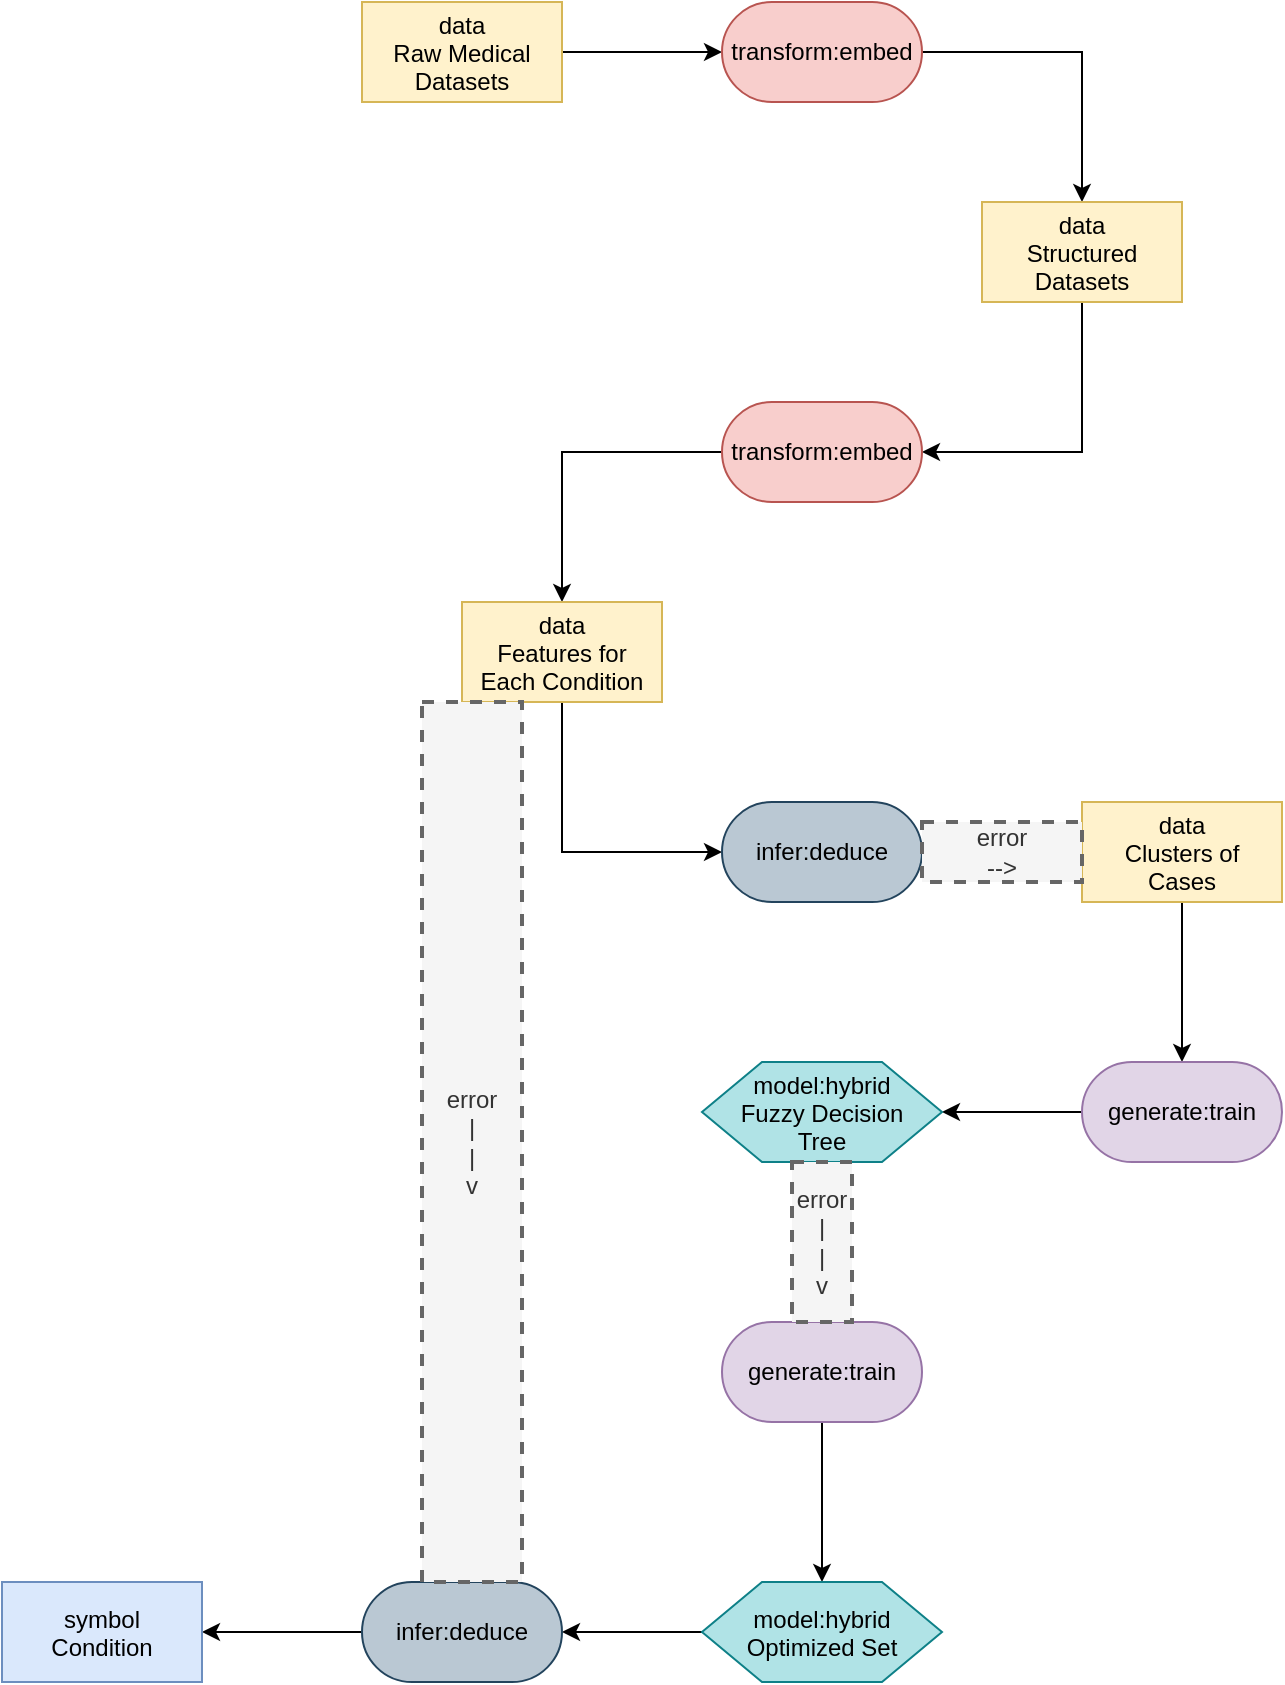 <mxfile version="27.1.6" pages="2">
  <diagram name="Page-1" id="aPj3fm0xVrzEmFb7kWuA">
    <mxGraphModel dx="925" dy="554" grid="1" gridSize="10" guides="1" tooltips="1" connect="1" arrows="1" fold="1" page="1" pageScale="1" pageWidth="3300" pageHeight="4681" math="0" shadow="0">
      <root>
        <mxCell id="0" />
        <mxCell id="1" parent="0" />
        <mxCell id="8IgsMNsf870aP1cnla1Y-3" style="edgeStyle=orthogonalEdgeStyle;rounded=0;orthogonalLoop=1;jettySize=auto;html=1;exitX=1;exitY=0.5;exitDx=0;exitDy=0;entryX=0;entryY=0.5;entryDx=0;entryDy=0;" edge="1" parent="1" source="8IgsMNsf870aP1cnla1Y-1" target="8IgsMNsf870aP1cnla1Y-2">
          <mxGeometry relative="1" as="geometry" />
        </mxCell>
        <mxCell id="8IgsMNsf870aP1cnla1Y-1" value="data&#xa;Raw Medical&#xa;Datasets" style="rectangle;fillColor=#fff2cc;strokeColor=#d6b656;" name="data" vertex="1" parent="1">
          <mxGeometry x="340" y="230" width="100" height="50" as="geometry" />
        </mxCell>
        <mxCell id="8IgsMNsf870aP1cnla1Y-5" style="edgeStyle=orthogonalEdgeStyle;rounded=0;orthogonalLoop=1;jettySize=auto;html=1;exitX=1;exitY=0.5;exitDx=0;exitDy=0;entryX=0.5;entryY=0;entryDx=0;entryDy=0;" edge="1" parent="1" source="8IgsMNsf870aP1cnla1Y-2" target="8IgsMNsf870aP1cnla1Y-4">
          <mxGeometry relative="1" as="geometry" />
        </mxCell>
        <mxCell id="8IgsMNsf870aP1cnla1Y-2" value="transform:embed" style="rounded=1;whiteSpace=wrap;html=1;arcSize=50;fillColor=#f8cecc;strokeColor=#b85450;" name="transform" vertex="1" parent="1">
          <mxGeometry x="520" y="230" width="100" height="50" as="geometry" />
        </mxCell>
        <mxCell id="8IgsMNsf870aP1cnla1Y-7" style="edgeStyle=orthogonalEdgeStyle;rounded=0;orthogonalLoop=1;jettySize=auto;html=1;exitX=0.5;exitY=1;exitDx=0;exitDy=0;entryX=1;entryY=0.5;entryDx=0;entryDy=0;" edge="1" parent="1" source="8IgsMNsf870aP1cnla1Y-4" target="8IgsMNsf870aP1cnla1Y-6">
          <mxGeometry relative="1" as="geometry" />
        </mxCell>
        <mxCell id="8IgsMNsf870aP1cnla1Y-4" value="data&#xa;Structured&#xa;Datasets" style="rectangle;fillColor=#fff2cc;strokeColor=#d6b656;" name="data" vertex="1" parent="1">
          <mxGeometry x="650" y="330" width="100" height="50" as="geometry" />
        </mxCell>
        <mxCell id="8IgsMNsf870aP1cnla1Y-11" style="edgeStyle=orthogonalEdgeStyle;rounded=0;orthogonalLoop=1;jettySize=auto;html=1;exitX=0;exitY=0.5;exitDx=0;exitDy=0;entryX=0.5;entryY=0;entryDx=0;entryDy=0;" edge="1" parent="1" source="8IgsMNsf870aP1cnla1Y-6" target="8IgsMNsf870aP1cnla1Y-8">
          <mxGeometry relative="1" as="geometry" />
        </mxCell>
        <mxCell id="8IgsMNsf870aP1cnla1Y-6" value="transform:embed" style="rounded=1;whiteSpace=wrap;html=1;arcSize=50;fillColor=#f8cecc;strokeColor=#b85450;" name="transform" vertex="1" parent="1">
          <mxGeometry x="520" y="430" width="100" height="50" as="geometry" />
        </mxCell>
        <mxCell id="8IgsMNsf870aP1cnla1Y-12" style="edgeStyle=orthogonalEdgeStyle;rounded=0;orthogonalLoop=1;jettySize=auto;html=1;exitX=0.5;exitY=1;exitDx=0;exitDy=0;entryX=0;entryY=0.5;entryDx=0;entryDy=0;" edge="1" parent="1" source="8IgsMNsf870aP1cnla1Y-8" target="8IgsMNsf870aP1cnla1Y-10">
          <mxGeometry relative="1" as="geometry" />
        </mxCell>
        <mxCell id="8IgsMNsf870aP1cnla1Y-8" value="data&#xa;Features for&#xa;Each Condition" style="rectangle;fillColor=#fff2cc;strokeColor=#d6b656;" name="data" vertex="1" parent="1">
          <mxGeometry x="390" y="530" width="100" height="50" as="geometry" />
        </mxCell>
        <mxCell id="8IgsMNsf870aP1cnla1Y-10" value="infer:deduce" style="rounded=1;whiteSpace=wrap;html=1;arcSize=50;fillColor=#bac8d3;strokeColor=#23445d;" name="infer:deduce" vertex="1" parent="1">
          <mxGeometry x="520" y="630" width="100" height="50" as="geometry" />
        </mxCell>
        <mxCell id="8IgsMNsf870aP1cnla1Y-17" style="edgeStyle=orthogonalEdgeStyle;rounded=0;orthogonalLoop=1;jettySize=auto;html=1;exitX=0.5;exitY=1;exitDx=0;exitDy=0;entryX=0.5;entryY=0;entryDx=0;entryDy=0;" edge="1" parent="1" source="8IgsMNsf870aP1cnla1Y-13" target="8IgsMNsf870aP1cnla1Y-16">
          <mxGeometry relative="1" as="geometry" />
        </mxCell>
        <mxCell id="8IgsMNsf870aP1cnla1Y-13" value="data&#xa;Clusters of&#xa;Cases" style="rectangle;fillColor=#fff2cc;strokeColor=#d6b656;" name="data" vertex="1" parent="1">
          <mxGeometry x="700" y="630" width="100" height="50" as="geometry" />
        </mxCell>
        <mxCell id="8IgsMNsf870aP1cnla1Y-15" value="&lt;div&gt;error&lt;/div&gt;&lt;div&gt;--&amp;gt;&lt;/div&gt;" style="text;html=1;align=center;verticalAlign=middle;whiteSpace=wrap;rounded=0;dashed=1;fillColor=#f5f5f5;fontColor=#333333;strokeColor=#666666;strokeWidth=2;" name="text" vertex="1" parent="1">
          <mxGeometry x="620" y="640" width="80" height="30" as="geometry" />
        </mxCell>
        <mxCell id="8IgsMNsf870aP1cnla1Y-19" style="edgeStyle=orthogonalEdgeStyle;rounded=0;orthogonalLoop=1;jettySize=auto;html=1;exitX=0;exitY=0.5;exitDx=0;exitDy=0;entryX=1;entryY=0.5;entryDx=0;entryDy=0;" edge="1" parent="1" source="8IgsMNsf870aP1cnla1Y-16" target="8IgsMNsf870aP1cnla1Y-18">
          <mxGeometry relative="1" as="geometry" />
        </mxCell>
        <mxCell id="8IgsMNsf870aP1cnla1Y-16" value="generate:train" style="rounded=1;whiteSpace=wrap;html=1;arcSize=50;fillColor=#e1d5e7;strokeColor=#9673a6;" name="generate:train" vertex="1" parent="1">
          <mxGeometry x="700" y="760" width="100" height="50" as="geometry" />
        </mxCell>
        <mxCell id="8IgsMNsf870aP1cnla1Y-18" value="model:hybrid&#xa;Fuzzy Decision&#xa;Tree" style="shape=hexagon;perimeter=hexagonPerimeter2;fillColor=#b0e3e6;strokeColor=#0e8088;" name="model" vertex="1" parent="1">
          <mxGeometry x="510" y="760" width="120" height="50" as="geometry" />
        </mxCell>
        <mxCell id="8IgsMNsf870aP1cnla1Y-24" style="edgeStyle=orthogonalEdgeStyle;rounded=0;orthogonalLoop=1;jettySize=auto;html=1;exitX=0.5;exitY=1;exitDx=0;exitDy=0;entryX=0.5;entryY=0;entryDx=0;entryDy=0;" edge="1" parent="1" source="8IgsMNsf870aP1cnla1Y-20" target="8IgsMNsf870aP1cnla1Y-23">
          <mxGeometry relative="1" as="geometry" />
        </mxCell>
        <mxCell id="8IgsMNsf870aP1cnla1Y-20" value="generate:train" style="rounded=1;whiteSpace=wrap;html=1;arcSize=50;fillColor=#e1d5e7;strokeColor=#9673a6;" name="generate:train" vertex="1" parent="1">
          <mxGeometry x="520" y="890" width="100" height="50" as="geometry" />
        </mxCell>
        <mxCell id="8IgsMNsf870aP1cnla1Y-22" value="&lt;div&gt;error&lt;/div&gt;&lt;div&gt;|&lt;/div&gt;&lt;div&gt;|&lt;/div&gt;&lt;div&gt;v&lt;/div&gt;" style="text;html=1;align=center;verticalAlign=middle;whiteSpace=wrap;rounded=0;dashed=1;fillColor=#f5f5f5;fontColor=#333333;strokeColor=#666666;strokeWidth=2;" name="text" vertex="1" parent="1">
          <mxGeometry x="555" y="810" width="30" height="80" as="geometry" />
        </mxCell>
        <mxCell id="8IgsMNsf870aP1cnla1Y-26" style="edgeStyle=orthogonalEdgeStyle;rounded=0;orthogonalLoop=1;jettySize=auto;html=1;exitX=0;exitY=0.5;exitDx=0;exitDy=0;entryX=1;entryY=0.5;entryDx=0;entryDy=0;" edge="1" parent="1" source="8IgsMNsf870aP1cnla1Y-23" target="8IgsMNsf870aP1cnla1Y-25">
          <mxGeometry relative="1" as="geometry" />
        </mxCell>
        <mxCell id="8IgsMNsf870aP1cnla1Y-23" value="model:hybrid&#xa;Optimized Set" style="shape=hexagon;perimeter=hexagonPerimeter2;fillColor=#b0e3e6;strokeColor=#0e8088;" name="model" vertex="1" parent="1">
          <mxGeometry x="510" y="1020" width="120" height="50" as="geometry" />
        </mxCell>
        <mxCell id="8IgsMNsf870aP1cnla1Y-28" style="edgeStyle=orthogonalEdgeStyle;rounded=0;orthogonalLoop=1;jettySize=auto;html=1;exitX=0;exitY=0.5;exitDx=0;exitDy=0;entryX=1;entryY=0.5;entryDx=0;entryDy=0;" edge="1" parent="1" source="8IgsMNsf870aP1cnla1Y-25" target="8IgsMNsf870aP1cnla1Y-27">
          <mxGeometry relative="1" as="geometry" />
        </mxCell>
        <mxCell id="8IgsMNsf870aP1cnla1Y-25" value="infer:deduce" style="rounded=1;whiteSpace=wrap;html=1;arcSize=50;fillColor=#bac8d3;strokeColor=#23445d;" name="infer:deduce" vertex="1" parent="1">
          <mxGeometry x="340" y="1020" width="100" height="50" as="geometry" />
        </mxCell>
        <mxCell id="8IgsMNsf870aP1cnla1Y-27" value="symbol&#xa;Condition" style="rectangle;fillColor=#dae8fc;strokeColor=#6c8ebf;" name="symbol" vertex="1" parent="1">
          <mxGeometry x="160" y="1020" width="100" height="50" as="geometry" />
        </mxCell>
        <mxCell id="8IgsMNsf870aP1cnla1Y-30" value="&lt;div&gt;error&lt;/div&gt;&lt;div&gt;|&lt;/div&gt;&lt;div&gt;|&lt;/div&gt;&lt;div&gt;v&lt;/div&gt;" style="text;html=1;align=center;verticalAlign=middle;whiteSpace=wrap;rounded=0;dashed=1;fillColor=#f5f5f5;fontColor=#333333;strokeColor=#666666;strokeWidth=2;" name="text" vertex="1" parent="1">
          <mxGeometry x="370" y="580" width="50" height="440" as="geometry" />
        </mxCell>
      </root>
    </mxGraphModel>
  </diagram>
  <diagram name="Copy of Page-1" id="g2Z0z7V2BRoVFxR4XDHZ">
    <mxGraphModel dx="1123" dy="673" grid="1" gridSize="10" guides="1" tooltips="1" connect="1" arrows="1" fold="1" page="1" pageScale="1" pageWidth="3300" pageHeight="4681" math="0" shadow="0">
      <root>
        <mxCell id="AiWnmHdCBLfn4B1Hl9_A-0" />
        <mxCell id="AiWnmHdCBLfn4B1Hl9_A-1" parent="AiWnmHdCBLfn4B1Hl9_A-0" />
        <mxCell id="AiWnmHdCBLfn4B1Hl9_A-2" style="edgeStyle=orthogonalEdgeStyle;rounded=0;orthogonalLoop=1;jettySize=auto;html=1;exitX=1;exitY=0.5;exitDx=0;exitDy=0;entryX=0;entryY=0.5;entryDx=0;entryDy=0;" edge="1" parent="AiWnmHdCBLfn4B1Hl9_A-1" source="AiWnmHdCBLfn4B1Hl9_A-3" target="AiWnmHdCBLfn4B1Hl9_A-5">
          <mxGeometry relative="1" as="geometry" />
        </mxCell>
        <mxCell id="AiWnmHdCBLfn4B1Hl9_A-3" value="data&#xa;Raw Medical&#xa;Datasets" style="rectangle;fillColor=#fff2cc;strokeColor=#d6b656;" name="data" vertex="1" parent="AiWnmHdCBLfn4B1Hl9_A-1">
          <mxGeometry x="340" y="230" width="100" height="50" as="geometry" />
        </mxCell>
        <mxCell id="AiWnmHdCBLfn4B1Hl9_A-4" style="edgeStyle=orthogonalEdgeStyle;rounded=0;orthogonalLoop=1;jettySize=auto;html=1;exitX=1;exitY=0.5;exitDx=0;exitDy=0;entryX=0.5;entryY=0;entryDx=0;entryDy=0;" edge="1" parent="AiWnmHdCBLfn4B1Hl9_A-1" source="AiWnmHdCBLfn4B1Hl9_A-5" target="AiWnmHdCBLfn4B1Hl9_A-7">
          <mxGeometry relative="1" as="geometry" />
        </mxCell>
        <mxCell id="AiWnmHdCBLfn4B1Hl9_A-5" value="transform:embed" style="rounded=1;whiteSpace=wrap;html=1;arcSize=50;fillColor=#f8cecc;strokeColor=#b85450;" name="transform" vertex="1" parent="AiWnmHdCBLfn4B1Hl9_A-1">
          <mxGeometry x="520" y="230" width="100" height="50" as="geometry" />
        </mxCell>
        <mxCell id="AiWnmHdCBLfn4B1Hl9_A-6" style="edgeStyle=orthogonalEdgeStyle;rounded=0;orthogonalLoop=1;jettySize=auto;html=1;exitX=0.5;exitY=1;exitDx=0;exitDy=0;entryX=1;entryY=0.5;entryDx=0;entryDy=0;" edge="1" parent="AiWnmHdCBLfn4B1Hl9_A-1" source="AiWnmHdCBLfn4B1Hl9_A-7" target="AiWnmHdCBLfn4B1Hl9_A-9">
          <mxGeometry relative="1" as="geometry" />
        </mxCell>
        <mxCell id="AiWnmHdCBLfn4B1Hl9_A-7" value="data&#xa;Structured&#xa;Datasets" style="rectangle;fillColor=#fff2cc;strokeColor=#d6b656;" name="data" vertex="1" parent="AiWnmHdCBLfn4B1Hl9_A-1">
          <mxGeometry x="650" y="330" width="100" height="50" as="geometry" />
        </mxCell>
        <mxCell id="AiWnmHdCBLfn4B1Hl9_A-8" style="edgeStyle=orthogonalEdgeStyle;rounded=0;orthogonalLoop=1;jettySize=auto;html=1;exitX=0;exitY=0.5;exitDx=0;exitDy=0;entryX=0.5;entryY=0;entryDx=0;entryDy=0;" edge="1" parent="AiWnmHdCBLfn4B1Hl9_A-1" source="AiWnmHdCBLfn4B1Hl9_A-9" target="AiWnmHdCBLfn4B1Hl9_A-11">
          <mxGeometry relative="1" as="geometry" />
        </mxCell>
        <mxCell id="AiWnmHdCBLfn4B1Hl9_A-9" value="transform:embed" style="rounded=1;whiteSpace=wrap;html=1;arcSize=50;fillColor=#f8cecc;strokeColor=#b85450;" name="transform" vertex="1" parent="AiWnmHdCBLfn4B1Hl9_A-1">
          <mxGeometry x="520" y="430" width="100" height="50" as="geometry" />
        </mxCell>
        <mxCell id="AiWnmHdCBLfn4B1Hl9_A-10" style="edgeStyle=orthogonalEdgeStyle;rounded=0;orthogonalLoop=1;jettySize=auto;html=1;exitX=0.5;exitY=1;exitDx=0;exitDy=0;entryX=0;entryY=0.5;entryDx=0;entryDy=0;" edge="1" parent="AiWnmHdCBLfn4B1Hl9_A-1" source="AiWnmHdCBLfn4B1Hl9_A-11" target="AiWnmHdCBLfn4B1Hl9_A-12">
          <mxGeometry relative="1" as="geometry" />
        </mxCell>
        <mxCell id="2Ows1gr00pCch8iKGs1y-2" style="edgeStyle=orthogonalEdgeStyle;rounded=0;orthogonalLoop=1;jettySize=auto;html=1;exitX=0;exitY=1;exitDx=0;exitDy=0;entryX=0.5;entryY=0;entryDx=0;entryDy=0;" edge="1" parent="AiWnmHdCBLfn4B1Hl9_A-1" source="AiWnmHdCBLfn4B1Hl9_A-11" target="AiWnmHdCBLfn4B1Hl9_A-25">
          <mxGeometry relative="1" as="geometry" />
        </mxCell>
        <mxCell id="AiWnmHdCBLfn4B1Hl9_A-11" value="data&#xa;Features for&#xa;Each Condition" style="rectangle;fillColor=#fff2cc;strokeColor=#d6b656;" name="data" vertex="1" parent="AiWnmHdCBLfn4B1Hl9_A-1">
          <mxGeometry x="390" y="530" width="100" height="50" as="geometry" />
        </mxCell>
        <mxCell id="2Ows1gr00pCch8iKGs1y-0" style="edgeStyle=orthogonalEdgeStyle;rounded=0;orthogonalLoop=1;jettySize=auto;html=1;exitX=1;exitY=0.5;exitDx=0;exitDy=0;entryX=0;entryY=0.5;entryDx=0;entryDy=0;" edge="1" parent="AiWnmHdCBLfn4B1Hl9_A-1" source="AiWnmHdCBLfn4B1Hl9_A-12" target="AiWnmHdCBLfn4B1Hl9_A-14">
          <mxGeometry relative="1" as="geometry" />
        </mxCell>
        <mxCell id="AiWnmHdCBLfn4B1Hl9_A-12" value="infer:deduce" style="rounded=1;whiteSpace=wrap;html=1;arcSize=50;fillColor=#bac8d3;strokeColor=#23445d;" name="infer:deduce" vertex="1" parent="AiWnmHdCBLfn4B1Hl9_A-1">
          <mxGeometry x="520" y="630" width="100" height="50" as="geometry" />
        </mxCell>
        <mxCell id="AiWnmHdCBLfn4B1Hl9_A-13" style="edgeStyle=orthogonalEdgeStyle;rounded=0;orthogonalLoop=1;jettySize=auto;html=1;exitX=0.5;exitY=1;exitDx=0;exitDy=0;entryX=0.5;entryY=0;entryDx=0;entryDy=0;" edge="1" parent="AiWnmHdCBLfn4B1Hl9_A-1" source="AiWnmHdCBLfn4B1Hl9_A-14" target="AiWnmHdCBLfn4B1Hl9_A-17">
          <mxGeometry relative="1" as="geometry" />
        </mxCell>
        <mxCell id="AiWnmHdCBLfn4B1Hl9_A-14" value="data&#xa;Clusters of&#xa;Cases" style="rectangle;fillColor=#fff2cc;strokeColor=#d6b656;" name="data" vertex="1" parent="AiWnmHdCBLfn4B1Hl9_A-1">
          <mxGeometry x="700" y="630" width="100" height="50" as="geometry" />
        </mxCell>
        <mxCell id="AiWnmHdCBLfn4B1Hl9_A-16" style="edgeStyle=orthogonalEdgeStyle;rounded=0;orthogonalLoop=1;jettySize=auto;html=1;exitX=0;exitY=0.5;exitDx=0;exitDy=0;entryX=1;entryY=0.5;entryDx=0;entryDy=0;" edge="1" parent="AiWnmHdCBLfn4B1Hl9_A-1" source="AiWnmHdCBLfn4B1Hl9_A-17" target="AiWnmHdCBLfn4B1Hl9_A-18">
          <mxGeometry relative="1" as="geometry" />
        </mxCell>
        <mxCell id="AiWnmHdCBLfn4B1Hl9_A-17" value="generate:train" style="rounded=1;whiteSpace=wrap;html=1;arcSize=50;fillColor=#e1d5e7;strokeColor=#9673a6;" name="generate:train" vertex="1" parent="AiWnmHdCBLfn4B1Hl9_A-1">
          <mxGeometry x="700" y="760" width="100" height="50" as="geometry" />
        </mxCell>
        <mxCell id="2Ows1gr00pCch8iKGs1y-1" style="edgeStyle=orthogonalEdgeStyle;rounded=0;orthogonalLoop=1;jettySize=auto;html=1;exitX=0.5;exitY=1;exitDx=0;exitDy=0;entryX=0.5;entryY=0;entryDx=0;entryDy=0;" edge="1" parent="AiWnmHdCBLfn4B1Hl9_A-1" source="AiWnmHdCBLfn4B1Hl9_A-18" target="AiWnmHdCBLfn4B1Hl9_A-20">
          <mxGeometry relative="1" as="geometry" />
        </mxCell>
        <mxCell id="AiWnmHdCBLfn4B1Hl9_A-18" value="model:hybrid&#xa;Fuzzy Decision&#xa;Tree" style="shape=hexagon;perimeter=hexagonPerimeter2;fillColor=#b0e3e6;strokeColor=#0e8088;" name="model" vertex="1" parent="AiWnmHdCBLfn4B1Hl9_A-1">
          <mxGeometry x="510" y="760" width="120" height="50" as="geometry" />
        </mxCell>
        <mxCell id="AiWnmHdCBLfn4B1Hl9_A-19" style="edgeStyle=orthogonalEdgeStyle;rounded=0;orthogonalLoop=1;jettySize=auto;html=1;exitX=0.5;exitY=1;exitDx=0;exitDy=0;entryX=0.5;entryY=0;entryDx=0;entryDy=0;" edge="1" parent="AiWnmHdCBLfn4B1Hl9_A-1" source="AiWnmHdCBLfn4B1Hl9_A-20" target="AiWnmHdCBLfn4B1Hl9_A-23">
          <mxGeometry relative="1" as="geometry" />
        </mxCell>
        <mxCell id="AiWnmHdCBLfn4B1Hl9_A-20" value="generate:train" style="rounded=1;whiteSpace=wrap;html=1;arcSize=50;fillColor=#e1d5e7;strokeColor=#9673a6;" name="generate:train" vertex="1" parent="AiWnmHdCBLfn4B1Hl9_A-1">
          <mxGeometry x="520" y="890" width="100" height="50" as="geometry" />
        </mxCell>
        <mxCell id="AiWnmHdCBLfn4B1Hl9_A-22" style="edgeStyle=orthogonalEdgeStyle;rounded=0;orthogonalLoop=1;jettySize=auto;html=1;exitX=0;exitY=0.5;exitDx=0;exitDy=0;entryX=1;entryY=0.5;entryDx=0;entryDy=0;" edge="1" parent="AiWnmHdCBLfn4B1Hl9_A-1" source="AiWnmHdCBLfn4B1Hl9_A-23" target="AiWnmHdCBLfn4B1Hl9_A-25">
          <mxGeometry relative="1" as="geometry" />
        </mxCell>
        <mxCell id="AiWnmHdCBLfn4B1Hl9_A-23" value="model:hybrid&#xa;Optimized Set" style="shape=hexagon;perimeter=hexagonPerimeter2;fillColor=#b0e3e6;strokeColor=#0e8088;" name="model" vertex="1" parent="AiWnmHdCBLfn4B1Hl9_A-1">
          <mxGeometry x="510" y="1020" width="120" height="50" as="geometry" />
        </mxCell>
        <mxCell id="AiWnmHdCBLfn4B1Hl9_A-24" style="edgeStyle=orthogonalEdgeStyle;rounded=0;orthogonalLoop=1;jettySize=auto;html=1;exitX=0;exitY=0.5;exitDx=0;exitDy=0;entryX=1;entryY=0.5;entryDx=0;entryDy=0;" edge="1" parent="AiWnmHdCBLfn4B1Hl9_A-1" source="AiWnmHdCBLfn4B1Hl9_A-25" target="AiWnmHdCBLfn4B1Hl9_A-26">
          <mxGeometry relative="1" as="geometry" />
        </mxCell>
        <mxCell id="AiWnmHdCBLfn4B1Hl9_A-25" value="infer:deduce" style="rounded=1;whiteSpace=wrap;html=1;arcSize=50;fillColor=#bac8d3;strokeColor=#23445d;" name="infer:deduce" vertex="1" parent="AiWnmHdCBLfn4B1Hl9_A-1">
          <mxGeometry x="340" y="1020" width="100" height="50" as="geometry" />
        </mxCell>
        <mxCell id="AiWnmHdCBLfn4B1Hl9_A-26" value="symbol&#xa;Condition" style="rectangle;fillColor=#dae8fc;strokeColor=#6c8ebf;" name="symbol" vertex="1" parent="AiWnmHdCBLfn4B1Hl9_A-1">
          <mxGeometry x="160" y="1020" width="100" height="50" as="geometry" />
        </mxCell>
      </root>
    </mxGraphModel>
  </diagram>
</mxfile>
